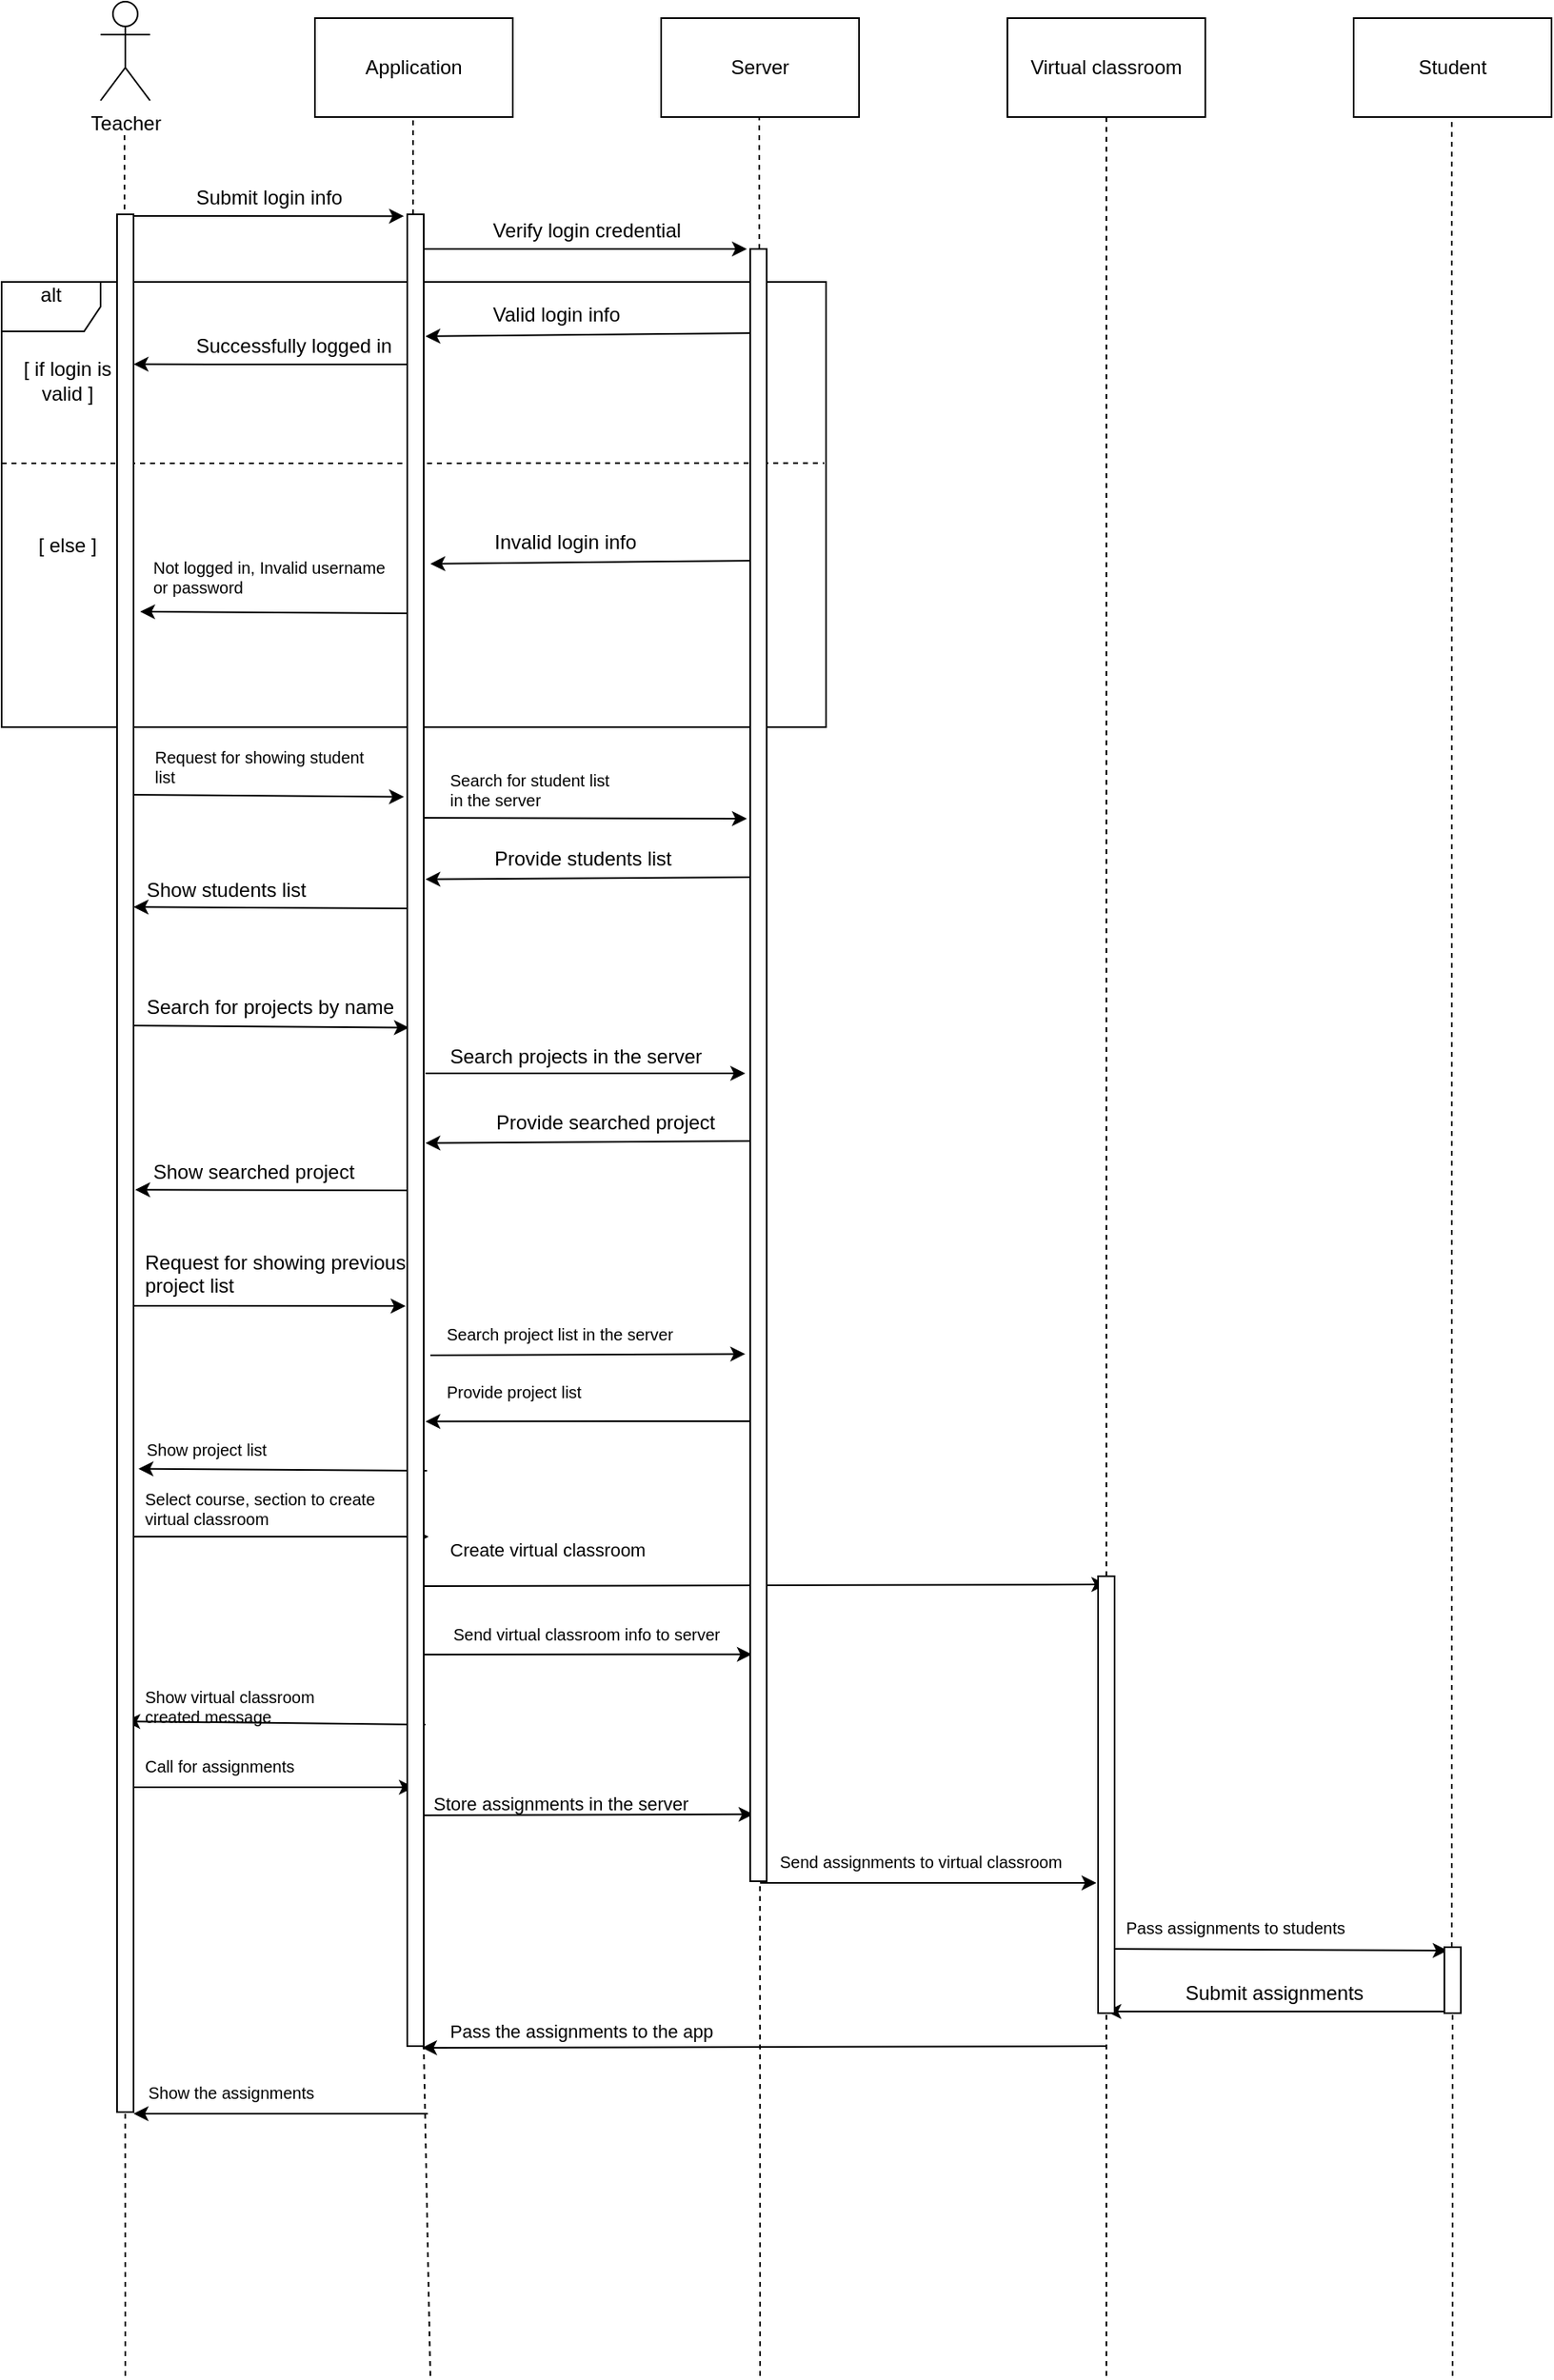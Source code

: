 <mxfile version="10.6.1" type="device"><diagram id="mZ5RTqUlYmjv45JOhyt1" name="Page-1"><mxGraphModel dx="1011" dy="549" grid="1" gridSize="10" guides="1" tooltips="1" connect="1" arrows="1" fold="1" page="1" pageScale="1" pageWidth="850" pageHeight="1100" math="0" shadow="0"><root><mxCell id="0"/><mxCell id="1" parent="0"/><mxCell id="njkZv_S6emWOhUwDxSBd-1" value="Teacher" style="shape=umlActor;verticalLabelPosition=bottom;labelBackgroundColor=#ffffff;verticalAlign=top;html=1;outlineConnect=0;" vertex="1" parent="1"><mxGeometry x="170" y="40" width="30" height="60" as="geometry"/></mxCell><mxCell id="njkZv_S6emWOhUwDxSBd-2" value="&lt;br&gt;&lt;div&gt;Application&lt;/div&gt;&lt;div&gt;&lt;br&gt;&lt;/div&gt;" style="rounded=0;whiteSpace=wrap;html=1;" vertex="1" parent="1"><mxGeometry x="300" y="50" width="120" height="60" as="geometry"/></mxCell><mxCell id="njkZv_S6emWOhUwDxSBd-3" value="Server" style="rounded=0;whiteSpace=wrap;html=1;" vertex="1" parent="1"><mxGeometry x="510" y="50" width="120" height="60" as="geometry"/></mxCell><mxCell id="njkZv_S6emWOhUwDxSBd-4" value="Virtual classroom" style="rounded=0;whiteSpace=wrap;html=1;" vertex="1" parent="1"><mxGeometry x="720" y="50" width="120" height="60" as="geometry"/></mxCell><mxCell id="njkZv_S6emWOhUwDxSBd-5" value="Student" style="rounded=0;whiteSpace=wrap;html=1;" vertex="1" parent="1"><mxGeometry x="930" y="50" width="120" height="60" as="geometry"/></mxCell><mxCell id="njkZv_S6emWOhUwDxSBd-6" value="" style="endArrow=none;dashed=1;html=1;" edge="1" parent="1"><mxGeometry width="50" height="50" relative="1" as="geometry"><mxPoint x="185" y="1480" as="sourcePoint"/><mxPoint x="184.5" y="120" as="targetPoint"/></mxGeometry></mxCell><mxCell id="njkZv_S6emWOhUwDxSBd-7" value="" style="endArrow=none;dashed=1;html=1;" edge="1" parent="1" source="njkZv_S6emWOhUwDxSBd-114"><mxGeometry width="50" height="50" relative="1" as="geometry"><mxPoint x="370" y="1480" as="sourcePoint"/><mxPoint x="359.5" y="110" as="targetPoint"/></mxGeometry></mxCell><mxCell id="njkZv_S6emWOhUwDxSBd-8" value="" style="endArrow=none;dashed=1;html=1;" edge="1" parent="1"><mxGeometry width="50" height="50" relative="1" as="geometry"><mxPoint x="570" y="1480" as="sourcePoint"/><mxPoint x="569.5" y="110" as="targetPoint"/></mxGeometry></mxCell><mxCell id="njkZv_S6emWOhUwDxSBd-9" value="" style="endArrow=none;dashed=1;html=1;" edge="1" parent="1" source="njkZv_S6emWOhUwDxSBd-117"><mxGeometry width="50" height="50" relative="1" as="geometry"><mxPoint x="780" y="1480" as="sourcePoint"/><mxPoint x="780" y="110" as="targetPoint"/></mxGeometry></mxCell><mxCell id="njkZv_S6emWOhUwDxSBd-10" value="" style="endArrow=none;dashed=1;html=1;" edge="1" parent="1" source="njkZv_S6emWOhUwDxSBd-119"><mxGeometry width="50" height="50" relative="1" as="geometry"><mxPoint x="990" y="1480" as="sourcePoint"/><mxPoint x="989.5" y="110" as="targetPoint"/></mxGeometry></mxCell><mxCell id="njkZv_S6emWOhUwDxSBd-13" value="&lt;div&gt;alt&lt;/div&gt;&lt;div&gt;&lt;br&gt;&lt;/div&gt;" style="shape=umlFrame;whiteSpace=wrap;html=1;" vertex="1" parent="1"><mxGeometry x="110" y="210" width="500" height="270" as="geometry"/></mxCell><mxCell id="njkZv_S6emWOhUwDxSBd-14" value="" style="endArrow=classic;html=1;entryX=-0.2;entryY=0.001;entryDx=0;entryDy=0;entryPerimeter=0;" edge="1" parent="1" target="njkZv_S6emWOhUwDxSBd-114"><mxGeometry width="50" height="50" relative="1" as="geometry"><mxPoint x="190" y="170" as="sourcePoint"/><mxPoint x="360" y="170" as="targetPoint"/></mxGeometry></mxCell><mxCell id="njkZv_S6emWOhUwDxSBd-15" value="&lt;div&gt;Submit login info&lt;/div&gt;" style="text;html=1;resizable=0;points=[];autosize=1;align=left;verticalAlign=top;spacingTop=-4;" vertex="1" parent="1"><mxGeometry x="226" y="149" width="100" height="20" as="geometry"/></mxCell><mxCell id="njkZv_S6emWOhUwDxSBd-16" value="" style="endArrow=classic;html=1;entryX=-0.2;entryY=0;entryDx=0;entryDy=0;entryPerimeter=0;" edge="1" parent="1" target="njkZv_S6emWOhUwDxSBd-116"><mxGeometry width="50" height="50" relative="1" as="geometry"><mxPoint x="360" y="190" as="sourcePoint"/><mxPoint x="560" y="190" as="targetPoint"/></mxGeometry></mxCell><mxCell id="njkZv_S6emWOhUwDxSBd-17" value="Verify login credential" style="text;html=1;resizable=0;points=[];autosize=1;align=left;verticalAlign=top;spacingTop=-4;" vertex="1" parent="1"><mxGeometry x="406" y="169" width="120" height="20" as="geometry"/></mxCell><mxCell id="njkZv_S6emWOhUwDxSBd-22" value="" style="endArrow=classic;html=1;jumpStyle=none;shadow=0;" edge="1" parent="1"><mxGeometry width="50" height="50" relative="1" as="geometry"><mxPoint x="570" y="241" as="sourcePoint"/><mxPoint x="367" y="243" as="targetPoint"/></mxGeometry></mxCell><mxCell id="njkZv_S6emWOhUwDxSBd-23" value="Valid login info" style="text;html=1;resizable=0;points=[];autosize=1;align=left;verticalAlign=top;spacingTop=-4;" vertex="1" parent="1"><mxGeometry x="406" y="220" width="90" height="20" as="geometry"/></mxCell><mxCell id="njkZv_S6emWOhUwDxSBd-24" value="" style="endArrow=none;dashed=1;html=1;shadow=0;entryX=0.998;entryY=0.407;entryDx=0;entryDy=0;entryPerimeter=0;" edge="1" parent="1" target="njkZv_S6emWOhUwDxSBd-13"><mxGeometry width="50" height="50" relative="1" as="geometry"><mxPoint x="110" y="320" as="sourcePoint"/><mxPoint x="160" y="270" as="targetPoint"/></mxGeometry></mxCell><mxCell id="njkZv_S6emWOhUwDxSBd-26" value="[ if login is valid ]" style="text;html=1;strokeColor=none;fillColor=none;align=center;verticalAlign=middle;whiteSpace=wrap;rounded=0;" vertex="1" parent="1"><mxGeometry x="120" y="260" width="60" height="20" as="geometry"/></mxCell><mxCell id="njkZv_S6emWOhUwDxSBd-28" value="[ else ]" style="text;html=1;strokeColor=none;fillColor=none;align=center;verticalAlign=middle;whiteSpace=wrap;rounded=0;" vertex="1" parent="1"><mxGeometry x="120" y="360" width="60" height="20" as="geometry"/></mxCell><mxCell id="njkZv_S6emWOhUwDxSBd-31" value="" style="endArrow=classic;html=1;jumpStyle=none;shadow=0;entryX=1;entryY=0.079;entryDx=0;entryDy=0;entryPerimeter=0;" edge="1" parent="1" target="njkZv_S6emWOhUwDxSBd-113"><mxGeometry width="50" height="50" relative="1" as="geometry"><mxPoint x="360" y="260" as="sourcePoint"/><mxPoint x="180" y="260" as="targetPoint"/></mxGeometry></mxCell><mxCell id="njkZv_S6emWOhUwDxSBd-32" value="&lt;div&gt;Successfully logged in&lt;/div&gt;&lt;div&gt;&lt;br&gt;&lt;/div&gt;" style="text;html=1;resizable=0;points=[];autosize=1;align=left;verticalAlign=top;spacingTop=-4;" vertex="1" parent="1"><mxGeometry x="226" y="239" width="130" height="30" as="geometry"/></mxCell><mxCell id="njkZv_S6emWOhUwDxSBd-33" value="" style="endArrow=classic;html=1;jumpStyle=none;shadow=0;" edge="1" parent="1"><mxGeometry width="50" height="50" relative="1" as="geometry"><mxPoint x="571" y="379" as="sourcePoint"/><mxPoint x="370" y="381" as="targetPoint"/></mxGeometry></mxCell><mxCell id="njkZv_S6emWOhUwDxSBd-34" value="Invalid login info" style="text;html=1;resizable=0;points=[];autosize=1;align=left;verticalAlign=top;spacingTop=-4;" vertex="1" parent="1"><mxGeometry x="407" y="358" width="100" height="20" as="geometry"/></mxCell><mxCell id="njkZv_S6emWOhUwDxSBd-35" value="" style="endArrow=classic;html=1;jumpStyle=none;shadow=0;" edge="1" parent="1"><mxGeometry width="50" height="50" relative="1" as="geometry"><mxPoint x="360" y="411" as="sourcePoint"/><mxPoint x="194" y="410" as="targetPoint"/></mxGeometry></mxCell><mxCell id="njkZv_S6emWOhUwDxSBd-36" value="&lt;div style=&quot;font-size: 10px;&quot;&gt;Not logged in, Invalid username &lt;br style=&quot;font-size: 10px;&quot;&gt;&lt;/div&gt;&lt;div style=&quot;font-size: 10px;&quot;&gt;or password&lt;br style=&quot;font-size: 10px;&quot;&gt;&lt;/div&gt;" style="text;html=1;resizable=0;points=[];autosize=1;align=left;verticalAlign=top;spacingTop=-4;fontSize=10;" vertex="1" parent="1"><mxGeometry x="200" y="375" width="180" height="30" as="geometry"/></mxCell><mxCell id="njkZv_S6emWOhUwDxSBd-37" value="" style="endArrow=classic;html=1;entryX=-0.2;entryY=0.318;entryDx=0;entryDy=0;entryPerimeter=0;" edge="1" parent="1" target="njkZv_S6emWOhUwDxSBd-114"><mxGeometry width="50" height="50" relative="1" as="geometry"><mxPoint x="185" y="521" as="sourcePoint"/><mxPoint x="360" y="521" as="targetPoint"/></mxGeometry></mxCell><mxCell id="njkZv_S6emWOhUwDxSBd-38" value="&lt;div style=&quot;font-size: 10px&quot;&gt;Request for showing student&lt;/div&gt;&lt;div style=&quot;font-size: 10px&quot;&gt;list&lt;br&gt;&lt;/div&gt;" style="text;html=1;resizable=0;points=[];autosize=1;align=left;verticalAlign=top;spacingTop=-4;" vertex="1" parent="1"><mxGeometry x="201" y="490" width="150" height="30" as="geometry"/></mxCell><mxCell id="njkZv_S6emWOhUwDxSBd-39" value="" style="endArrow=classic;html=1;entryX=-0.2;entryY=0.349;entryDx=0;entryDy=0;entryPerimeter=0;" edge="1" parent="1" target="njkZv_S6emWOhUwDxSBd-116"><mxGeometry width="50" height="50" relative="1" as="geometry"><mxPoint x="360" y="535" as="sourcePoint"/><mxPoint x="570" y="535" as="targetPoint"/></mxGeometry></mxCell><mxCell id="njkZv_S6emWOhUwDxSBd-40" value="&lt;div style=&quot;font-size: 10px&quot;&gt;Search for student list &lt;br&gt;&lt;/div&gt;&lt;div style=&quot;font-size: 10px&quot;&gt;in the server&lt;br&gt;&lt;/div&gt;" style="text;html=1;resizable=0;points=[];autosize=1;align=left;verticalAlign=top;spacingTop=-4;" vertex="1" parent="1"><mxGeometry x="379.5" y="504" width="120" height="30" as="geometry"/></mxCell><mxCell id="njkZv_S6emWOhUwDxSBd-45" value="" style="endArrow=classic;html=1;jumpStyle=none;shadow=0;entryX=1.1;entryY=0.363;entryDx=0;entryDy=0;entryPerimeter=0;" edge="1" parent="1" target="njkZv_S6emWOhUwDxSBd-114"><mxGeometry width="50" height="50" relative="1" as="geometry"><mxPoint x="571" y="571" as="sourcePoint"/><mxPoint x="361" y="571" as="targetPoint"/></mxGeometry></mxCell><mxCell id="njkZv_S6emWOhUwDxSBd-46" value="Provide students list" style="text;html=1;resizable=0;points=[];autosize=1;align=left;verticalAlign=top;spacingTop=-4;" vertex="1" parent="1"><mxGeometry x="407" y="550" width="120" height="20" as="geometry"/></mxCell><mxCell id="njkZv_S6emWOhUwDxSBd-48" value="Show students list" style="text;html=1;resizable=0;points=[];autosize=1;align=left;verticalAlign=top;spacingTop=-4;" vertex="1" parent="1"><mxGeometry x="196" y="569" width="110" height="20" as="geometry"/></mxCell><mxCell id="njkZv_S6emWOhUwDxSBd-49" value="" style="endArrow=classic;html=1;jumpStyle=none;shadow=0;entryX=1;entryY=0.365;entryDx=0;entryDy=0;entryPerimeter=0;" edge="1" parent="1" target="njkZv_S6emWOhUwDxSBd-113"><mxGeometry width="50" height="50" relative="1" as="geometry"><mxPoint x="360" y="590" as="sourcePoint"/><mxPoint x="185" y="590" as="targetPoint"/></mxGeometry></mxCell><mxCell id="njkZv_S6emWOhUwDxSBd-50" value="" style="endArrow=classic;html=1;entryX=0.1;entryY=0.444;entryDx=0;entryDy=0;entryPerimeter=0;" edge="1" parent="1" target="njkZv_S6emWOhUwDxSBd-114"><mxGeometry width="50" height="50" relative="1" as="geometry"><mxPoint x="186" y="661" as="sourcePoint"/><mxPoint x="361" y="661" as="targetPoint"/></mxGeometry></mxCell><mxCell id="njkZv_S6emWOhUwDxSBd-51" value="Search for projects by name" style="text;html=1;resizable=0;points=[];autosize=1;align=left;verticalAlign=top;spacingTop=-4;" vertex="1" parent="1"><mxGeometry x="196" y="640" width="160" height="20" as="geometry"/></mxCell><mxCell id="njkZv_S6emWOhUwDxSBd-52" value="" style="endArrow=classic;html=1;exitX=1.1;exitY=0.469;exitDx=0;exitDy=0;exitPerimeter=0;" edge="1" parent="1" source="njkZv_S6emWOhUwDxSBd-114"><mxGeometry width="50" height="50" relative="1" as="geometry"><mxPoint x="362" y="691" as="sourcePoint"/><mxPoint x="561" y="690" as="targetPoint"/></mxGeometry></mxCell><mxCell id="njkZv_S6emWOhUwDxSBd-53" value="Search projects in the server" style="text;html=1;resizable=0;points=[];autosize=1;align=left;verticalAlign=top;spacingTop=-4;" vertex="1" parent="1"><mxGeometry x="379.5" y="670" width="170" height="20" as="geometry"/></mxCell><mxCell id="njkZv_S6emWOhUwDxSBd-54" value="" style="endArrow=classic;html=1;jumpStyle=none;shadow=0;entryX=1.1;entryY=0.507;entryDx=0;entryDy=0;entryPerimeter=0;" edge="1" parent="1" target="njkZv_S6emWOhUwDxSBd-114"><mxGeometry width="50" height="50" relative="1" as="geometry"><mxPoint x="572" y="731" as="sourcePoint"/><mxPoint x="362" y="731" as="targetPoint"/></mxGeometry></mxCell><mxCell id="njkZv_S6emWOhUwDxSBd-55" value="Provide searched project" style="text;html=1;resizable=0;points=[];autosize=1;align=left;verticalAlign=top;spacingTop=-4;" vertex="1" parent="1"><mxGeometry x="408" y="710" width="150" height="20" as="geometry"/></mxCell><mxCell id="njkZv_S6emWOhUwDxSBd-56" value="Show searched project" style="text;html=1;resizable=0;points=[];autosize=1;align=left;verticalAlign=top;spacingTop=-4;" vertex="1" parent="1"><mxGeometry x="199.5" y="740" width="140" height="20" as="geometry"/></mxCell><mxCell id="njkZv_S6emWOhUwDxSBd-57" value="" style="endArrow=classic;html=1;jumpStyle=none;shadow=0;entryX=1.1;entryY=0.514;entryDx=0;entryDy=0;entryPerimeter=0;" edge="1" parent="1" target="njkZv_S6emWOhUwDxSBd-113"><mxGeometry width="50" height="50" relative="1" as="geometry"><mxPoint x="363.5" y="761" as="sourcePoint"/><mxPoint x="180" y="761" as="targetPoint"/></mxGeometry></mxCell><mxCell id="njkZv_S6emWOhUwDxSBd-58" value="" style="endArrow=classic;html=1;entryX=-0.1;entryY=0.596;entryDx=0;entryDy=0;entryPerimeter=0;" edge="1" parent="1" target="njkZv_S6emWOhUwDxSBd-114"><mxGeometry width="50" height="50" relative="1" as="geometry"><mxPoint x="184" y="831" as="sourcePoint"/><mxPoint x="370" y="831" as="targetPoint"/></mxGeometry></mxCell><mxCell id="njkZv_S6emWOhUwDxSBd-59" value="&lt;div&gt;Request for showing previous&lt;/div&gt;&lt;div&gt;project list&lt;br&gt;&lt;/div&gt;" style="text;html=1;resizable=0;points=[];autosize=1;align=left;verticalAlign=top;spacingTop=-4;" vertex="1" parent="1"><mxGeometry x="195" y="795" width="170" height="30" as="geometry"/></mxCell><mxCell id="njkZv_S6emWOhUwDxSBd-60" value="" style="endArrow=classic;html=1;entryX=-0.3;entryY=0.677;entryDx=0;entryDy=0;entryPerimeter=0;" edge="1" parent="1" target="njkZv_S6emWOhUwDxSBd-116"><mxGeometry width="50" height="50" relative="1" as="geometry"><mxPoint x="370" y="861" as="sourcePoint"/><mxPoint x="571" y="861" as="targetPoint"/></mxGeometry></mxCell><mxCell id="njkZv_S6emWOhUwDxSBd-61" value="&lt;font style=&quot;font-size: 10px&quot;&gt;Search project list in the server&lt;/font&gt;" style="text;html=1;resizable=0;points=[];autosize=1;align=left;verticalAlign=top;spacingTop=-4;fontSize=10;" vertex="1" parent="1"><mxGeometry x="378" y="840" width="160" height="10" as="geometry"/></mxCell><mxCell id="njkZv_S6emWOhUwDxSBd-62" value="" style="endArrow=classic;html=1;jumpStyle=none;shadow=0;entryX=1.1;entryY=0.659;entryDx=0;entryDy=0;entryPerimeter=0;" edge="1" parent="1" target="njkZv_S6emWOhUwDxSBd-114"><mxGeometry width="50" height="50" relative="1" as="geometry"><mxPoint x="571" y="901" as="sourcePoint"/><mxPoint x="361" y="901" as="targetPoint"/></mxGeometry></mxCell><mxCell id="njkZv_S6emWOhUwDxSBd-63" value="Provide project list" style="text;html=1;resizable=0;points=[];autosize=1;align=left;verticalAlign=top;spacingTop=-4;fontSize=10;" vertex="1" parent="1"><mxGeometry x="378" y="875" width="100" height="10" as="geometry"/></mxCell><mxCell id="njkZv_S6emWOhUwDxSBd-64" value="Show project list" style="text;html=1;resizable=0;points=[];autosize=1;align=left;verticalAlign=top;spacingTop=-4;fontSize=10;" vertex="1" parent="1"><mxGeometry x="196" y="910" width="90" height="10" as="geometry"/></mxCell><mxCell id="njkZv_S6emWOhUwDxSBd-65" value="" style="endArrow=classic;html=1;jumpStyle=none;shadow=0;entryX=1.3;entryY=0.661;entryDx=0;entryDy=0;entryPerimeter=0;" edge="1" parent="1" target="njkZv_S6emWOhUwDxSBd-113"><mxGeometry width="50" height="50" relative="1" as="geometry"><mxPoint x="368" y="931" as="sourcePoint"/><mxPoint x="200" y="930" as="targetPoint"/></mxGeometry></mxCell><mxCell id="njkZv_S6emWOhUwDxSBd-66" value="" style="endArrow=classic;html=1;" edge="1" parent="1"><mxGeometry width="50" height="50" relative="1" as="geometry"><mxPoint x="183" y="971" as="sourcePoint"/><mxPoint x="369" y="971" as="targetPoint"/></mxGeometry></mxCell><mxCell id="njkZv_S6emWOhUwDxSBd-67" value="&lt;div&gt;Select course, section to create&lt;/div&gt;&lt;div&gt;virtual classroom&lt;br&gt;&lt;/div&gt;" style="text;html=1;resizable=0;points=[];autosize=1;align=left;verticalAlign=top;spacingTop=-4;fontSize=10;" vertex="1" parent="1"><mxGeometry x="195" y="940" width="160" height="30" as="geometry"/></mxCell><mxCell id="njkZv_S6emWOhUwDxSBd-68" value="" style="endArrow=classic;html=1;" edge="1" parent="1"><mxGeometry width="50" height="50" relative="1" as="geometry"><mxPoint x="365" y="1001" as="sourcePoint"/><mxPoint x="780" y="1000" as="targetPoint"/></mxGeometry></mxCell><mxCell id="njkZv_S6emWOhUwDxSBd-69" value="Create virtual classroom" style="text;html=1;resizable=0;points=[];autosize=1;align=left;verticalAlign=top;spacingTop=-4;fontSize=11;" vertex="1" parent="1"><mxGeometry x="379.5" y="970" width="140" height="10" as="geometry"/></mxCell><mxCell id="njkZv_S6emWOhUwDxSBd-84" value="" style="endArrow=classic;html=1;entryX=0.2;entryY=0.959;entryDx=0;entryDy=0;entryPerimeter=0;" edge="1" parent="1" target="njkZv_S6emWOhUwDxSBd-116"><mxGeometry width="50" height="50" relative="1" as="geometry"><mxPoint x="365" y="1140" as="sourcePoint"/><mxPoint x="570" y="1140" as="targetPoint"/></mxGeometry></mxCell><mxCell id="njkZv_S6emWOhUwDxSBd-85" value="Store assignments in the server" style="text;html=1;resizable=0;points=[];autosize=1;align=left;verticalAlign=top;spacingTop=-4;fontSize=11;" vertex="1" parent="1"><mxGeometry x="369.5" y="1124" width="180" height="10" as="geometry"/></mxCell><mxCell id="njkZv_S6emWOhUwDxSBd-86" value="Call for assignments" style="text;html=1;resizable=0;points=[];autosize=1;align=left;verticalAlign=top;spacingTop=-4;fontSize=10;" vertex="1" parent="1"><mxGeometry x="195" y="1102" width="110" height="10" as="geometry"/></mxCell><mxCell id="njkZv_S6emWOhUwDxSBd-87" value="" style="endArrow=classic;html=1;jumpStyle=none;shadow=0;" edge="1" parent="1"><mxGeometry width="50" height="50" relative="1" as="geometry"><mxPoint x="183.5" y="1123" as="sourcePoint"/><mxPoint x="360" y="1123" as="targetPoint"/></mxGeometry></mxCell><mxCell id="njkZv_S6emWOhUwDxSBd-88" value="Send assignments to virtual classroom" style="text;html=1;resizable=0;points=[];autosize=1;align=left;verticalAlign=top;spacingTop=-4;fontSize=10;" vertex="1" parent="1"><mxGeometry x="580" y="1160" width="190" height="10" as="geometry"/></mxCell><mxCell id="njkZv_S6emWOhUwDxSBd-89" value="" style="endArrow=classic;html=1;jumpStyle=none;shadow=0;exitX=0.713;exitY=0.458;exitDx=0;exitDy=0;exitPerimeter=0;entryX=-0.1;entryY=0.702;entryDx=0;entryDy=0;entryPerimeter=0;" edge="1" parent="1" target="njkZv_S6emWOhUwDxSBd-117"><mxGeometry width="50" height="50" relative="1" as="geometry"><mxPoint x="570" y="1181" as="sourcePoint"/><mxPoint x="780" y="1181" as="targetPoint"/></mxGeometry></mxCell><mxCell id="njkZv_S6emWOhUwDxSBd-92" value="" style="endArrow=classic;html=1;jumpStyle=none;shadow=0;" edge="1" parent="1"><mxGeometry width="50" height="50" relative="1" as="geometry"><mxPoint x="990" y="1259" as="sourcePoint"/><mxPoint x="780" y="1259" as="targetPoint"/></mxGeometry></mxCell><mxCell id="njkZv_S6emWOhUwDxSBd-93" value="Submit assignments" style="text;html=1;resizable=0;points=[];autosize=1;align=left;verticalAlign=top;spacingTop=-4;" vertex="1" parent="1"><mxGeometry x="826" y="1238" width="120" height="20" as="geometry"/></mxCell><mxCell id="njkZv_S6emWOhUwDxSBd-94" value="" style="endArrow=classic;html=1;" edge="1" parent="1"><mxGeometry width="50" height="50" relative="1" as="geometry"><mxPoint x="780" y="1280" as="sourcePoint"/><mxPoint x="365" y="1281" as="targetPoint"/></mxGeometry></mxCell><mxCell id="njkZv_S6emWOhUwDxSBd-95" value="Pass the assignments to the app" style="text;html=1;resizable=0;points=[];autosize=1;align=left;verticalAlign=top;spacingTop=-4;fontSize=11;" vertex="1" parent="1"><mxGeometry x="380" y="1262" width="180" height="10" as="geometry"/></mxCell><mxCell id="njkZv_S6emWOhUwDxSBd-96" value="Show the assignments" style="text;html=1;resizable=0;points=[];autosize=1;align=left;verticalAlign=top;spacingTop=-4;fontSize=10;" vertex="1" parent="1"><mxGeometry x="196.5" y="1300" width="120" height="10" as="geometry"/></mxCell><mxCell id="njkZv_S6emWOhUwDxSBd-97" value="" style="endArrow=classic;html=1;jumpStyle=none;shadow=0;" edge="1" parent="1"><mxGeometry width="50" height="50" relative="1" as="geometry"><mxPoint x="368.5" y="1321" as="sourcePoint"/><mxPoint x="190" y="1321" as="targetPoint"/></mxGeometry></mxCell><mxCell id="njkZv_S6emWOhUwDxSBd-105" value="" style="endArrow=classic;html=1;jumpStyle=none;shadow=0;entryX=0.1;entryY=0.861;entryDx=0;entryDy=0;entryPerimeter=0;" edge="1" parent="1" target="njkZv_S6emWOhUwDxSBd-116"><mxGeometry width="50" height="50" relative="1" as="geometry"><mxPoint x="365" y="1042.5" as="sourcePoint"/><mxPoint x="575" y="1042.5" as="targetPoint"/></mxGeometry></mxCell><mxCell id="njkZv_S6emWOhUwDxSBd-106" value="&lt;div&gt;Send virtual classroom info to server&lt;/div&gt;" style="text;html=1;resizable=0;points=[];autosize=1;align=left;verticalAlign=top;spacingTop=-4;fontSize=10;" vertex="1" parent="1"><mxGeometry x="382" y="1021.5" width="180" height="10" as="geometry"/></mxCell><mxCell id="njkZv_S6emWOhUwDxSBd-109" value="&lt;div&gt;Show virtual classroom&lt;/div&gt;&lt;div&gt;created message&lt;/div&gt;" style="text;html=1;resizable=0;points=[];autosize=1;align=left;verticalAlign=top;spacingTop=-4;fontSize=10;" vertex="1" parent="1"><mxGeometry x="195" y="1060" width="120" height="30" as="geometry"/></mxCell><mxCell id="njkZv_S6emWOhUwDxSBd-110" value="" style="endArrow=classic;html=1;jumpStyle=none;shadow=0;" edge="1" parent="1"><mxGeometry width="50" height="50" relative="1" as="geometry"><mxPoint x="367" y="1085" as="sourcePoint"/><mxPoint x="185" y="1083" as="targetPoint"/></mxGeometry></mxCell><mxCell id="njkZv_S6emWOhUwDxSBd-111" value="Pass assignments to students" style="text;html=1;resizable=0;points=[];autosize=1;align=left;verticalAlign=top;spacingTop=-4;fontSize=10;" vertex="1" parent="1"><mxGeometry x="790" y="1200" width="160" height="10" as="geometry"/></mxCell><mxCell id="njkZv_S6emWOhUwDxSBd-112" value="" style="endArrow=classic;html=1;jumpStyle=none;shadow=0;exitX=0.713;exitY=0.458;exitDx=0;exitDy=0;exitPerimeter=0;entryX=0.2;entryY=0.05;entryDx=0;entryDy=0;entryPerimeter=0;" edge="1" parent="1" target="njkZv_S6emWOhUwDxSBd-119"><mxGeometry width="50" height="50" relative="1" as="geometry"><mxPoint x="780" y="1221" as="sourcePoint"/><mxPoint x="990" y="1221" as="targetPoint"/></mxGeometry></mxCell><mxCell id="njkZv_S6emWOhUwDxSBd-113" value="" style="html=1;points=[];perimeter=orthogonalPerimeter;fontSize=11;" vertex="1" parent="1"><mxGeometry x="180" y="169" width="10" height="1151" as="geometry"/></mxCell><mxCell id="njkZv_S6emWOhUwDxSBd-114" value="" style="html=1;points=[];perimeter=orthogonalPerimeter;fontSize=11;" vertex="1" parent="1"><mxGeometry x="356" y="169" width="10" height="1111" as="geometry"/></mxCell><mxCell id="njkZv_S6emWOhUwDxSBd-115" value="" style="endArrow=none;dashed=1;html=1;" edge="1" parent="1" target="njkZv_S6emWOhUwDxSBd-114"><mxGeometry width="50" height="50" relative="1" as="geometry"><mxPoint x="370" y="1480" as="sourcePoint"/><mxPoint x="359.5" y="110" as="targetPoint"/></mxGeometry></mxCell><mxCell id="njkZv_S6emWOhUwDxSBd-116" value="" style="html=1;points=[];perimeter=orthogonalPerimeter;fontSize=11;" vertex="1" parent="1"><mxGeometry x="564" y="190" width="10" height="990" as="geometry"/></mxCell><mxCell id="njkZv_S6emWOhUwDxSBd-117" value="" style="html=1;points=[];perimeter=orthogonalPerimeter;fontSize=11;" vertex="1" parent="1"><mxGeometry x="775" y="995" width="10" height="265" as="geometry"/></mxCell><mxCell id="njkZv_S6emWOhUwDxSBd-118" value="" style="endArrow=none;dashed=1;html=1;" edge="1" parent="1" target="njkZv_S6emWOhUwDxSBd-117"><mxGeometry width="50" height="50" relative="1" as="geometry"><mxPoint x="780" y="1480" as="sourcePoint"/><mxPoint x="780" y="110" as="targetPoint"/></mxGeometry></mxCell><mxCell id="njkZv_S6emWOhUwDxSBd-119" value="" style="html=1;points=[];perimeter=orthogonalPerimeter;fontSize=11;" vertex="1" parent="1"><mxGeometry x="985" y="1220" width="10" height="40" as="geometry"/></mxCell><mxCell id="njkZv_S6emWOhUwDxSBd-120" value="" style="endArrow=none;dashed=1;html=1;" edge="1" parent="1" target="njkZv_S6emWOhUwDxSBd-119"><mxGeometry width="50" height="50" relative="1" as="geometry"><mxPoint x="990" y="1480" as="sourcePoint"/><mxPoint x="989.5" y="110" as="targetPoint"/></mxGeometry></mxCell></root></mxGraphModel></diagram></mxfile>